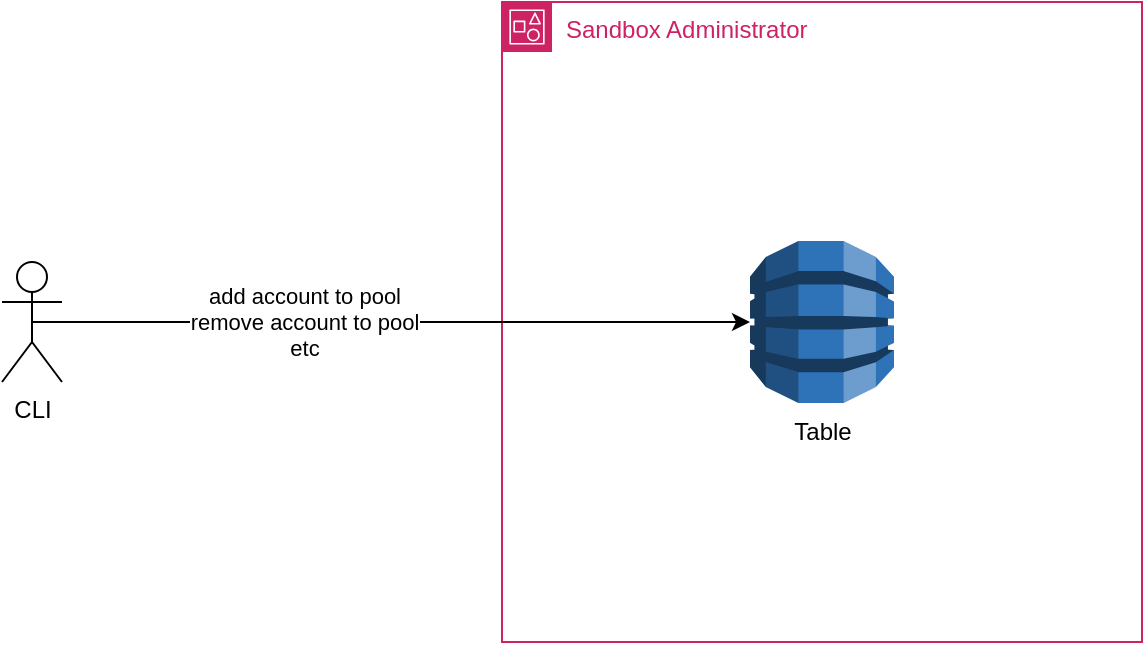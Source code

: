 <mxfile version="22.0.3" type="device" pages="2">
  <diagram name="pool management" id="JLtX0EM6AOvfy-EA8JGJ">
    <mxGraphModel dx="1242" dy="878" grid="1" gridSize="10" guides="1" tooltips="1" connect="1" arrows="1" fold="1" page="1" pageScale="1" pageWidth="1169" pageHeight="827" math="0" shadow="0">
      <root>
        <mxCell id="0" />
        <mxCell id="1" parent="0" />
        <mxCell id="UYsE7TLEuGmJ79ljIpVD-2" value="Sandbox Administrator" style="points=[[0,0],[0.25,0],[0.5,0],[0.75,0],[1,0],[1,0.25],[1,0.5],[1,0.75],[1,1],[0.75,1],[0.5,1],[0.25,1],[0,1],[0,0.75],[0,0.5],[0,0.25]];outlineConnect=0;gradientColor=none;html=1;whiteSpace=wrap;fontSize=12;fontStyle=0;container=1;pointerEvents=0;collapsible=0;recursiveResize=0;shape=mxgraph.aws4.group;grIcon=mxgraph.aws4.group_account;strokeColor=#CD2264;fillColor=none;verticalAlign=top;align=left;spacingLeft=30;fontColor=#CD2264;dashed=0;" parent="1" vertex="1">
          <mxGeometry x="360" y="160" width="320" height="320" as="geometry" />
        </mxCell>
        <mxCell id="UYsE7TLEuGmJ79ljIpVD-4" value="Table" style="outlineConnect=0;dashed=0;verticalLabelPosition=bottom;verticalAlign=top;align=center;html=1;shape=mxgraph.aws3.dynamo_db;fillColor=#2E73B8;gradientColor=none;" parent="UYsE7TLEuGmJ79ljIpVD-2" vertex="1">
          <mxGeometry x="124" y="119.5" width="72" height="81" as="geometry" />
        </mxCell>
        <mxCell id="UYsE7TLEuGmJ79ljIpVD-5" value="CLI" style="shape=umlActor;verticalLabelPosition=bottom;verticalAlign=top;html=1;outlineConnect=0;" parent="1" vertex="1">
          <mxGeometry x="110" y="290" width="30" height="60" as="geometry" />
        </mxCell>
        <mxCell id="UYsE7TLEuGmJ79ljIpVD-7" style="edgeStyle=orthogonalEdgeStyle;rounded=0;orthogonalLoop=1;jettySize=auto;html=1;exitX=0.5;exitY=0.5;exitDx=0;exitDy=0;exitPerimeter=0;entryX=0;entryY=0.5;entryDx=0;entryDy=0;entryPerimeter=0;" parent="1" source="UYsE7TLEuGmJ79ljIpVD-5" target="UYsE7TLEuGmJ79ljIpVD-4" edge="1">
          <mxGeometry relative="1" as="geometry">
            <mxPoint x="450" y="320" as="targetPoint" />
          </mxGeometry>
        </mxCell>
        <mxCell id="UYsE7TLEuGmJ79ljIpVD-8" value="add account to pool&lt;br&gt;remove account to pool&lt;br&gt;etc" style="edgeLabel;html=1;align=center;verticalAlign=middle;resizable=0;points=[];" parent="UYsE7TLEuGmJ79ljIpVD-7" vertex="1" connectable="0">
          <mxGeometry x="-0.145" relative="1" as="geometry">
            <mxPoint x="-18" as="offset" />
          </mxGeometry>
        </mxCell>
      </root>
    </mxGraphModel>
  </diagram>
  <diagram id="qgh3V0aR0ctFgnyB9VMd" name="account management">
    <mxGraphModel dx="1656" dy="1171" grid="1" gridSize="10" guides="1" tooltips="1" connect="1" arrows="1" fold="1" page="1" pageScale="1" pageWidth="3300" pageHeight="2339" math="0" shadow="0">
      <root>
        <mxCell id="0" />
        <mxCell id="1" parent="0" />
        <mxCell id="xiPUDNDoy7sK3CmNEcs3-1" value="Sandbox Account" style="points=[[0,0],[0.25,0],[0.5,0],[0.75,0],[1,0],[1,0.25],[1,0.5],[1,0.75],[1,1],[0.75,1],[0.5,1],[0.25,1],[0,1],[0,0.75],[0,0.5],[0,0.25]];outlineConnect=0;gradientColor=none;html=1;whiteSpace=wrap;fontSize=12;fontStyle=0;container=1;pointerEvents=0;collapsible=0;recursiveResize=0;shape=mxgraph.aws4.group;grIcon=mxgraph.aws4.group_account;strokeColor=#CD2264;fillColor=none;verticalAlign=top;align=left;spacingLeft=30;fontColor=#CD2264;dashed=0;" parent="1" vertex="1">
          <mxGeometry x="670" y="60" width="420" height="540" as="geometry" />
        </mxCell>
        <mxCell id="xiPUDNDoy7sK3CmNEcs3-12" value="Sandbox Administrator" style="points=[[0,0],[0.25,0],[0.5,0],[0.75,0],[1,0],[1,0.25],[1,0.5],[1,0.75],[1,1],[0.75,1],[0.5,1],[0.25,1],[0,1],[0,0.75],[0,0.5],[0,0.25]];outlineConnect=0;gradientColor=none;html=1;whiteSpace=wrap;fontSize=12;fontStyle=0;container=1;pointerEvents=0;collapsible=0;recursiveResize=0;shape=mxgraph.aws4.group;grIcon=mxgraph.aws4.group_account;strokeColor=#CD2264;fillColor=none;verticalAlign=top;align=left;spacingLeft=30;fontColor=#CD2264;dashed=0;" parent="1" vertex="1">
          <mxGeometry x="80" y="60" width="420" height="540" as="geometry" />
        </mxCell>
        <mxCell id="xiPUDNDoy7sK3CmNEcs3-13" value="Step Function" style="sketch=0;outlineConnect=0;gradientColor=none;html=1;whiteSpace=wrap;fontSize=12;fontStyle=0;shape=mxgraph.aws4.group;grIcon=mxgraph.aws4.group_aws_step_functions_workflow;strokeColor=#545B64;fillColor=none;verticalAlign=top;align=left;spacingLeft=30;fontColor=#545B64;dashed=0;" parent="xiPUDNDoy7sK3CmNEcs3-12" vertex="1">
          <mxGeometry x="10" y="140" width="380" height="374" as="geometry" />
        </mxCell>
        <mxCell id="xiPUDNDoy7sK3CmNEcs3-14" value="CodeBuild" style="outlineConnect=0;dashed=0;verticalLabelPosition=middle;verticalAlign=middle;align=right;html=1;shape=mxgraph.aws3.codebuild;fillColor=#759C3E;gradientColor=none;labelPosition=left;" parent="xiPUDNDoy7sK3CmNEcs3-12" vertex="1">
          <mxGeometry x="174" y="171.5" width="76.5" height="93" as="geometry" />
        </mxCell>
        <mxCell id="xiPUDNDoy7sK3CmNEcs3-17" value="" style="outlineConnect=0;dashed=0;verticalLabelPosition=bottom;verticalAlign=top;align=center;html=1;shape=mxgraph.aws3.dynamo_db;fillColor=#2E73B8;gradientColor=none;" parent="xiPUDNDoy7sK3CmNEcs3-12" vertex="1">
          <mxGeometry x="171.5" y="350" width="72" height="81" as="geometry" />
        </mxCell>
        <mxCell id="xiPUDNDoy7sK3CmNEcs3-22" style="edgeStyle=orthogonalEdgeStyle;rounded=0;orthogonalLoop=1;jettySize=auto;html=1;exitX=0.44;exitY=1;exitDx=0;exitDy=0;exitPerimeter=0;" parent="xiPUDNDoy7sK3CmNEcs3-12" source="xiPUDNDoy7sK3CmNEcs3-20" target="xiPUDNDoy7sK3CmNEcs3-13" edge="1">
          <mxGeometry relative="1" as="geometry" />
        </mxCell>
        <mxCell id="xiPUDNDoy7sK3CmNEcs3-20" value="Event Bridge Scheduler" style="outlineConnect=0;dashed=0;verticalLabelPosition=middle;verticalAlign=middle;align=left;html=1;shape=mxgraph.aws3.event_time_based;fillColor=#759C3E;gradientColor=none;labelPosition=right;" parent="xiPUDNDoy7sK3CmNEcs3-12" vertex="1">
          <mxGeometry x="171.5" y="20" width="63" height="82.5" as="geometry" />
        </mxCell>
        <mxCell id="BydllppoLm-Prv5IfJ5X-16" style="edgeStyle=orthogonalEdgeStyle;rounded=0;orthogonalLoop=1;jettySize=auto;html=1;exitX=0;exitY=0.5;exitDx=0;exitDy=0;exitPerimeter=0;entryX=0.5;entryY=1;entryDx=0;entryDy=0;entryPerimeter=0;" edge="1" parent="xiPUDNDoy7sK3CmNEcs3-12" source="xiPUDNDoy7sK3CmNEcs3-17" target="xiPUDNDoy7sK3CmNEcs3-14">
          <mxGeometry relative="1" as="geometry" />
        </mxCell>
        <mxCell id="BydllppoLm-Prv5IfJ5X-17" value="Fetch accounts&lt;br&gt;to initialise" style="edgeLabel;html=1;align=center;verticalAlign=middle;resizable=0;points=[];" vertex="1" connectable="0" parent="BydllppoLm-Prv5IfJ5X-16">
          <mxGeometry x="0.223" y="-1" relative="1" as="geometry">
            <mxPoint x="-20" y="22" as="offset" />
          </mxGeometry>
        </mxCell>
        <mxCell id="BydllppoLm-Prv5IfJ5X-18" style="edgeStyle=orthogonalEdgeStyle;rounded=0;orthogonalLoop=1;jettySize=auto;html=1;exitX=0.5;exitY=1;exitDx=0;exitDy=0;exitPerimeter=0;entryX=1;entryY=0.5;entryDx=0;entryDy=0;entryPerimeter=0;" edge="1" parent="xiPUDNDoy7sK3CmNEcs3-12" source="xiPUDNDoy7sK3CmNEcs3-14" target="xiPUDNDoy7sK3CmNEcs3-17">
          <mxGeometry relative="1" as="geometry" />
        </mxCell>
        <mxCell id="BydllppoLm-Prv5IfJ5X-19" value="Update account status" style="edgeLabel;html=1;align=center;verticalAlign=middle;resizable=0;points=[];" vertex="1" connectable="0" parent="BydllppoLm-Prv5IfJ5X-18">
          <mxGeometry x="0.194" y="2" relative="1" as="geometry">
            <mxPoint as="offset" />
          </mxGeometry>
        </mxCell>
        <mxCell id="xiPUDNDoy7sK3CmNEcs3-15" style="edgeStyle=orthogonalEdgeStyle;rounded=0;orthogonalLoop=1;jettySize=auto;html=1;exitX=1;exitY=0.5;exitDx=0;exitDy=0;exitPerimeter=0;entryX=0;entryY=0.5;entryDx=0;entryDy=0;" parent="1" source="xiPUDNDoy7sK3CmNEcs3-14" target="xiPUDNDoy7sK3CmNEcs3-1" edge="1">
          <mxGeometry relative="1" as="geometry">
            <Array as="points">
              <mxPoint x="530" y="278" />
              <mxPoint x="530" y="330" />
            </Array>
          </mxGeometry>
        </mxCell>
        <mxCell id="xiPUDNDoy7sK3CmNEcs3-16" value="aws-nuke" style="edgeLabel;html=1;align=center;verticalAlign=middle;resizable=0;points=[];" parent="xiPUDNDoy7sK3CmNEcs3-15" vertex="1" connectable="0">
          <mxGeometry x="0.099" y="2" relative="1" as="geometry">
            <mxPoint as="offset" />
          </mxGeometry>
        </mxCell>
        <mxCell id="BydllppoLm-Prv5IfJ5X-3" value="Initialising new accounts" style="text;html=1;strokeColor=none;fillColor=none;align=center;verticalAlign=middle;whiteSpace=wrap;rounded=0;fontStyle=1;fontSize=24;" vertex="1" parent="1">
          <mxGeometry x="80" width="310" height="60" as="geometry" />
        </mxCell>
        <mxCell id="BydllppoLm-Prv5IfJ5X-20" value="Sandbox Account" style="points=[[0,0],[0.25,0],[0.5,0],[0.75,0],[1,0],[1,0.25],[1,0.5],[1,0.75],[1,1],[0.75,1],[0.5,1],[0.25,1],[0,1],[0,0.75],[0,0.5],[0,0.25]];outlineConnect=0;gradientColor=none;html=1;whiteSpace=wrap;fontSize=12;fontStyle=0;container=1;pointerEvents=0;collapsible=0;recursiveResize=0;shape=mxgraph.aws4.group;grIcon=mxgraph.aws4.group_account;strokeColor=#CD2264;fillColor=none;verticalAlign=top;align=left;spacingLeft=30;fontColor=#CD2264;dashed=0;" vertex="1" parent="1">
          <mxGeometry x="670" y="700" width="420" height="540" as="geometry" />
        </mxCell>
        <mxCell id="BydllppoLm-Prv5IfJ5X-21" value="Sandbox Administrator" style="points=[[0,0],[0.25,0],[0.5,0],[0.75,0],[1,0],[1,0.25],[1,0.5],[1,0.75],[1,1],[0.75,1],[0.5,1],[0.25,1],[0,1],[0,0.75],[0,0.5],[0,0.25]];outlineConnect=0;gradientColor=none;html=1;whiteSpace=wrap;fontSize=12;fontStyle=0;container=1;pointerEvents=0;collapsible=0;recursiveResize=0;shape=mxgraph.aws4.group;grIcon=mxgraph.aws4.group_account;strokeColor=#CD2264;fillColor=none;verticalAlign=top;align=left;spacingLeft=30;fontColor=#CD2264;dashed=0;" vertex="1" parent="1">
          <mxGeometry x="80" y="700" width="420" height="540" as="geometry" />
        </mxCell>
        <mxCell id="BydllppoLm-Prv5IfJ5X-22" value="Step Function" style="sketch=0;outlineConnect=0;gradientColor=none;html=1;whiteSpace=wrap;fontSize=12;fontStyle=0;shape=mxgraph.aws4.group;grIcon=mxgraph.aws4.group_aws_step_functions_workflow;strokeColor=#545B64;fillColor=none;verticalAlign=top;align=left;spacingLeft=30;fontColor=#545B64;dashed=0;" vertex="1" parent="BydllppoLm-Prv5IfJ5X-21">
          <mxGeometry x="10" y="140" width="380" height="374" as="geometry" />
        </mxCell>
        <mxCell id="BydllppoLm-Prv5IfJ5X-23" value="CodeBuild" style="outlineConnect=0;dashed=0;verticalLabelPosition=middle;verticalAlign=middle;align=right;html=1;shape=mxgraph.aws3.codebuild;fillColor=#759C3E;gradientColor=none;labelPosition=left;" vertex="1" parent="BydllppoLm-Prv5IfJ5X-21">
          <mxGeometry x="174" y="171.5" width="76.5" height="93" as="geometry" />
        </mxCell>
        <mxCell id="BydllppoLm-Prv5IfJ5X-24" value="" style="outlineConnect=0;dashed=0;verticalLabelPosition=bottom;verticalAlign=top;align=center;html=1;shape=mxgraph.aws3.dynamo_db;fillColor=#2E73B8;gradientColor=none;" vertex="1" parent="BydllppoLm-Prv5IfJ5X-21">
          <mxGeometry x="171.5" y="350" width="72" height="81" as="geometry" />
        </mxCell>
        <mxCell id="BydllppoLm-Prv5IfJ5X-25" style="edgeStyle=orthogonalEdgeStyle;rounded=0;orthogonalLoop=1;jettySize=auto;html=1;exitX=0.44;exitY=1;exitDx=0;exitDy=0;exitPerimeter=0;" edge="1" parent="BydllppoLm-Prv5IfJ5X-21" source="BydllppoLm-Prv5IfJ5X-26" target="BydllppoLm-Prv5IfJ5X-22">
          <mxGeometry relative="1" as="geometry" />
        </mxCell>
        <mxCell id="BydllppoLm-Prv5IfJ5X-26" value="Event Bridge Scheduler" style="outlineConnect=0;dashed=0;verticalLabelPosition=middle;verticalAlign=middle;align=left;html=1;shape=mxgraph.aws3.event_time_based;fillColor=#759C3E;gradientColor=none;labelPosition=right;" vertex="1" parent="BydllppoLm-Prv5IfJ5X-21">
          <mxGeometry x="171.5" y="20" width="63" height="82.5" as="geometry" />
        </mxCell>
        <mxCell id="BydllppoLm-Prv5IfJ5X-27" style="edgeStyle=orthogonalEdgeStyle;rounded=0;orthogonalLoop=1;jettySize=auto;html=1;exitX=0;exitY=0.5;exitDx=0;exitDy=0;exitPerimeter=0;entryX=0.5;entryY=1;entryDx=0;entryDy=0;entryPerimeter=0;" edge="1" parent="BydllppoLm-Prv5IfJ5X-21" source="BydllppoLm-Prv5IfJ5X-24" target="BydllppoLm-Prv5IfJ5X-23">
          <mxGeometry relative="1" as="geometry" />
        </mxCell>
        <mxCell id="BydllppoLm-Prv5IfJ5X-28" value="Fetch accounts&lt;br&gt;to reset" style="edgeLabel;html=1;align=center;verticalAlign=middle;resizable=0;points=[];" vertex="1" connectable="0" parent="BydllppoLm-Prv5IfJ5X-27">
          <mxGeometry x="0.223" y="-1" relative="1" as="geometry">
            <mxPoint x="-20" y="22" as="offset" />
          </mxGeometry>
        </mxCell>
        <mxCell id="BydllppoLm-Prv5IfJ5X-29" style="edgeStyle=orthogonalEdgeStyle;rounded=0;orthogonalLoop=1;jettySize=auto;html=1;exitX=0.5;exitY=1;exitDx=0;exitDy=0;exitPerimeter=0;entryX=1;entryY=0.5;entryDx=0;entryDy=0;entryPerimeter=0;" edge="1" parent="BydllppoLm-Prv5IfJ5X-21" source="BydllppoLm-Prv5IfJ5X-23" target="BydllppoLm-Prv5IfJ5X-24">
          <mxGeometry relative="1" as="geometry" />
        </mxCell>
        <mxCell id="BydllppoLm-Prv5IfJ5X-30" value="Update account status" style="edgeLabel;html=1;align=center;verticalAlign=middle;resizable=0;points=[];" vertex="1" connectable="0" parent="BydllppoLm-Prv5IfJ5X-29">
          <mxGeometry x="0.194" y="2" relative="1" as="geometry">
            <mxPoint as="offset" />
          </mxGeometry>
        </mxCell>
        <mxCell id="BydllppoLm-Prv5IfJ5X-31" style="edgeStyle=orthogonalEdgeStyle;rounded=0;orthogonalLoop=1;jettySize=auto;html=1;exitX=1;exitY=0.5;exitDx=0;exitDy=0;exitPerimeter=0;entryX=0;entryY=0.5;entryDx=0;entryDy=0;" edge="1" parent="1" source="BydllppoLm-Prv5IfJ5X-23" target="BydllppoLm-Prv5IfJ5X-20">
          <mxGeometry relative="1" as="geometry">
            <Array as="points">
              <mxPoint x="530" y="918" />
              <mxPoint x="530" y="970" />
            </Array>
          </mxGeometry>
        </mxCell>
        <mxCell id="BydllppoLm-Prv5IfJ5X-32" value="aws-nuke" style="edgeLabel;html=1;align=center;verticalAlign=middle;resizable=0;points=[];" vertex="1" connectable="0" parent="BydllppoLm-Prv5IfJ5X-31">
          <mxGeometry x="0.099" y="2" relative="1" as="geometry">
            <mxPoint as="offset" />
          </mxGeometry>
        </mxCell>
        <mxCell id="BydllppoLm-Prv5IfJ5X-33" value="Resetting accounts" style="text;html=1;strokeColor=none;fillColor=none;align=center;verticalAlign=middle;whiteSpace=wrap;rounded=0;fontStyle=1;fontSize=24;" vertex="1" parent="1">
          <mxGeometry x="80" y="640" width="310" height="60" as="geometry" />
        </mxCell>
      </root>
    </mxGraphModel>
  </diagram>
</mxfile>
